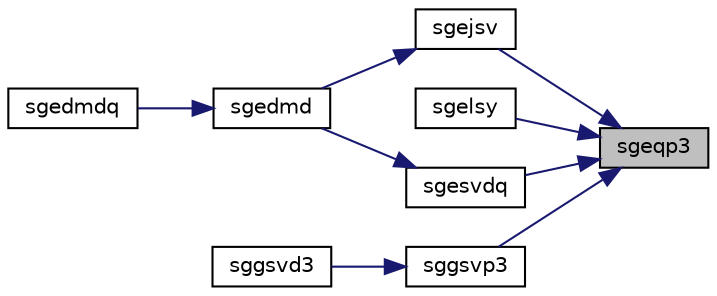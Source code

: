 digraph "sgeqp3"
{
 // LATEX_PDF_SIZE
  edge [fontname="Helvetica",fontsize="10",labelfontname="Helvetica",labelfontsize="10"];
  node [fontname="Helvetica",fontsize="10",shape=record];
  rankdir="RL";
  Node1 [label="sgeqp3",height=0.2,width=0.4,color="black", fillcolor="grey75", style="filled", fontcolor="black",tooltip="SGEQP3"];
  Node1 -> Node2 [dir="back",color="midnightblue",fontsize="10",style="solid",fontname="Helvetica"];
  Node2 [label="sgejsv",height=0.2,width=0.4,color="black", fillcolor="white", style="filled",URL="$sgejsv_8f.html#a4b629535d69b782d6421518962e639f1",tooltip="SGEJSV"];
  Node2 -> Node3 [dir="back",color="midnightblue",fontsize="10",style="solid",fontname="Helvetica"];
  Node3 [label="sgedmd",height=0.2,width=0.4,color="black", fillcolor="white", style="filled",URL="$sgedmd_8f90.html#a2620fdd695c7f51cddc90e332eb57971",tooltip="SGEDMD computes the Dynamic Mode Decomposition (DMD) for a pair of data snapshot matrices."];
  Node3 -> Node4 [dir="back",color="midnightblue",fontsize="10",style="solid",fontname="Helvetica"];
  Node4 [label="sgedmdq",height=0.2,width=0.4,color="black", fillcolor="white", style="filled",URL="$sgedmdq_8f90.html#a1d1fe0497679b62b0084bfbdf54063f2",tooltip="SGEDMDQ computes the Dynamic Mode Decomposition (DMD) for a pair of data snapshot matrices."];
  Node1 -> Node5 [dir="back",color="midnightblue",fontsize="10",style="solid",fontname="Helvetica"];
  Node5 [label="sgelsy",height=0.2,width=0.4,color="black", fillcolor="white", style="filled",URL="$sgelsy_8f.html#aebb028f1d50049bcf4780ffc8cb4f750",tooltip="SGELSY solves overdetermined or underdetermined systems for GE matrices"];
  Node1 -> Node6 [dir="back",color="midnightblue",fontsize="10",style="solid",fontname="Helvetica"];
  Node6 [label="sgesvdq",height=0.2,width=0.4,color="black", fillcolor="white", style="filled",URL="$sgesvdq_8f.html#a8e9cbc85a2116d7ae24a854e24fbdc14",tooltip="SGESVDQ computes the singular value decomposition (SVD) with a QR-Preconditioned QR SVD Method for GE..."];
  Node6 -> Node3 [dir="back",color="midnightblue",fontsize="10",style="solid",fontname="Helvetica"];
  Node1 -> Node7 [dir="back",color="midnightblue",fontsize="10",style="solid",fontname="Helvetica"];
  Node7 [label="sggsvp3",height=0.2,width=0.4,color="black", fillcolor="white", style="filled",URL="$sggsvp3_8f.html#aa7ac3710a5ae384750928591cc7e5564",tooltip="SGGSVP3"];
  Node7 -> Node8 [dir="back",color="midnightblue",fontsize="10",style="solid",fontname="Helvetica"];
  Node8 [label="sggsvd3",height=0.2,width=0.4,color="black", fillcolor="white", style="filled",URL="$sggsvd3_8f.html#a8e993bb662dabdfde3dd7c08b9b870e4",tooltip="SGGSVD3 computes the singular value decomposition (SVD) for OTHER matrices"];
}
